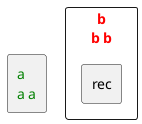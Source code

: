{
  "sha1": "6wpc5coulhqh9dhirbriac3on1z9pmq",
  "insertion": {
    "when": "2024-11-12T13:12:10.236Z",
    "url": "https://github.com/plantuml/plantuml/issues/1640",
    "user": "plantuml@gmail.com"
  }
}
@startuml
hide stereotype
<style>
.left {
  HorizontalAlignment left
}
.green {
  FontColor green
}
.red {
  FontColor red
}
</style>

rectangle "a\na a" as rect1 <<left>> <<green>>
rectangle "b\nb b" as rect2 <<left>> <<red>>{
  rectangle rec
}
@enduml
